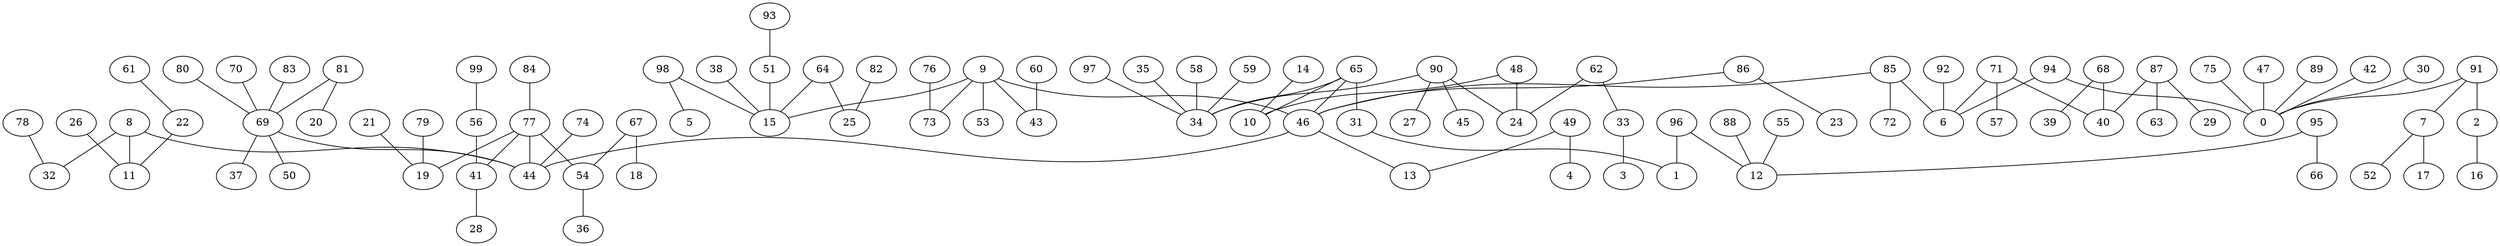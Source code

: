 digraph GG_graph {

subgraph G_graph {
edge [color = black]
"78" -> "32" [dir = none]
"83" -> "69" [dir = none]
"80" -> "69" [dir = none]
"26" -> "11" [dir = none]
"21" -> "19" [dir = none]
"89" -> "0" [dir = none]
"70" -> "69" [dir = none]
"88" -> "12" [dir = none]
"14" -> "10" [dir = none]
"98" -> "5" [dir = none]
"98" -> "15" [dir = none]
"38" -> "15" [dir = none]
"61" -> "22" [dir = none]
"79" -> "19" [dir = none]
"56" -> "41" [dir = none]
"99" -> "56" [dir = none]
"82" -> "25" [dir = none]
"49" -> "4" [dir = none]
"49" -> "13" [dir = none]
"97" -> "34" [dir = none]
"68" -> "39" [dir = none]
"68" -> "40" [dir = none]
"77" -> "19" [dir = none]
"77" -> "54" [dir = none]
"77" -> "41" [dir = none]
"77" -> "44" [dir = none]
"42" -> "0" [dir = none]
"9" -> "73" [dir = none]
"9" -> "15" [dir = none]
"9" -> "43" [dir = none]
"9" -> "53" [dir = none]
"9" -> "46" [dir = none]
"93" -> "51" [dir = none]
"46" -> "13" [dir = none]
"46" -> "44" [dir = none]
"33" -> "3" [dir = none]
"31" -> "1" [dir = none]
"8" -> "32" [dir = none]
"8" -> "11" [dir = none]
"8" -> "44" [dir = none]
"35" -> "34" [dir = none]
"84" -> "77" [dir = none]
"30" -> "0" [dir = none]
"58" -> "34" [dir = none]
"65" -> "10" [dir = none]
"65" -> "31" [dir = none]
"65" -> "34" [dir = none]
"65" -> "46" [dir = none]
"7" -> "52" [dir = none]
"7" -> "17" [dir = none]
"91" -> "7" [dir = none]
"91" -> "2" [dir = none]
"91" -> "0" [dir = none]
"92" -> "6" [dir = none]
"71" -> "57" [dir = none]
"71" -> "40" [dir = none]
"71" -> "6" [dir = none]
"94" -> "0" [dir = none]
"94" -> "6" [dir = none]
"86" -> "23" [dir = none]
"86" -> "46" [dir = none]
"55" -> "12" [dir = none]
"62" -> "33" [dir = none]
"62" -> "24" [dir = none]
"87" -> "63" [dir = none]
"87" -> "29" [dir = none]
"87" -> "40" [dir = none]
"90" -> "27" [dir = none]
"90" -> "45" [dir = none]
"90" -> "24" [dir = none]
"90" -> "34" [dir = none]
"41" -> "28" [dir = none]
"75" -> "0" [dir = none]
"51" -> "15" [dir = none]
"64" -> "25" [dir = none]
"64" -> "15" [dir = none]
"74" -> "44" [dir = none]
"2" -> "16" [dir = none]
"48" -> "24" [dir = none]
"54" -> "36" [dir = none]
"76" -> "73" [dir = none]
"95" -> "66" [dir = none]
"95" -> "12" [dir = none]
"81" -> "20" [dir = none]
"81" -> "69" [dir = none]
"69" -> "37" [dir = none]
"69" -> "50" [dir = none]
"69" -> "44" [dir = none]
"67" -> "18" [dir = none]
"67" -> "54" [dir = none]
"59" -> "34" [dir = none]
"85" -> "72" [dir = none]
"85" -> "6" [dir = none]
"85" -> "46" [dir = none]
"22" -> "11" [dir = none]
"60" -> "43" [dir = none]
"96" -> "12" [dir = none]
"96" -> "1" [dir = none]
"47" -> "0" [dir = none]
"48" -> "10" [dir = none]
}

}
